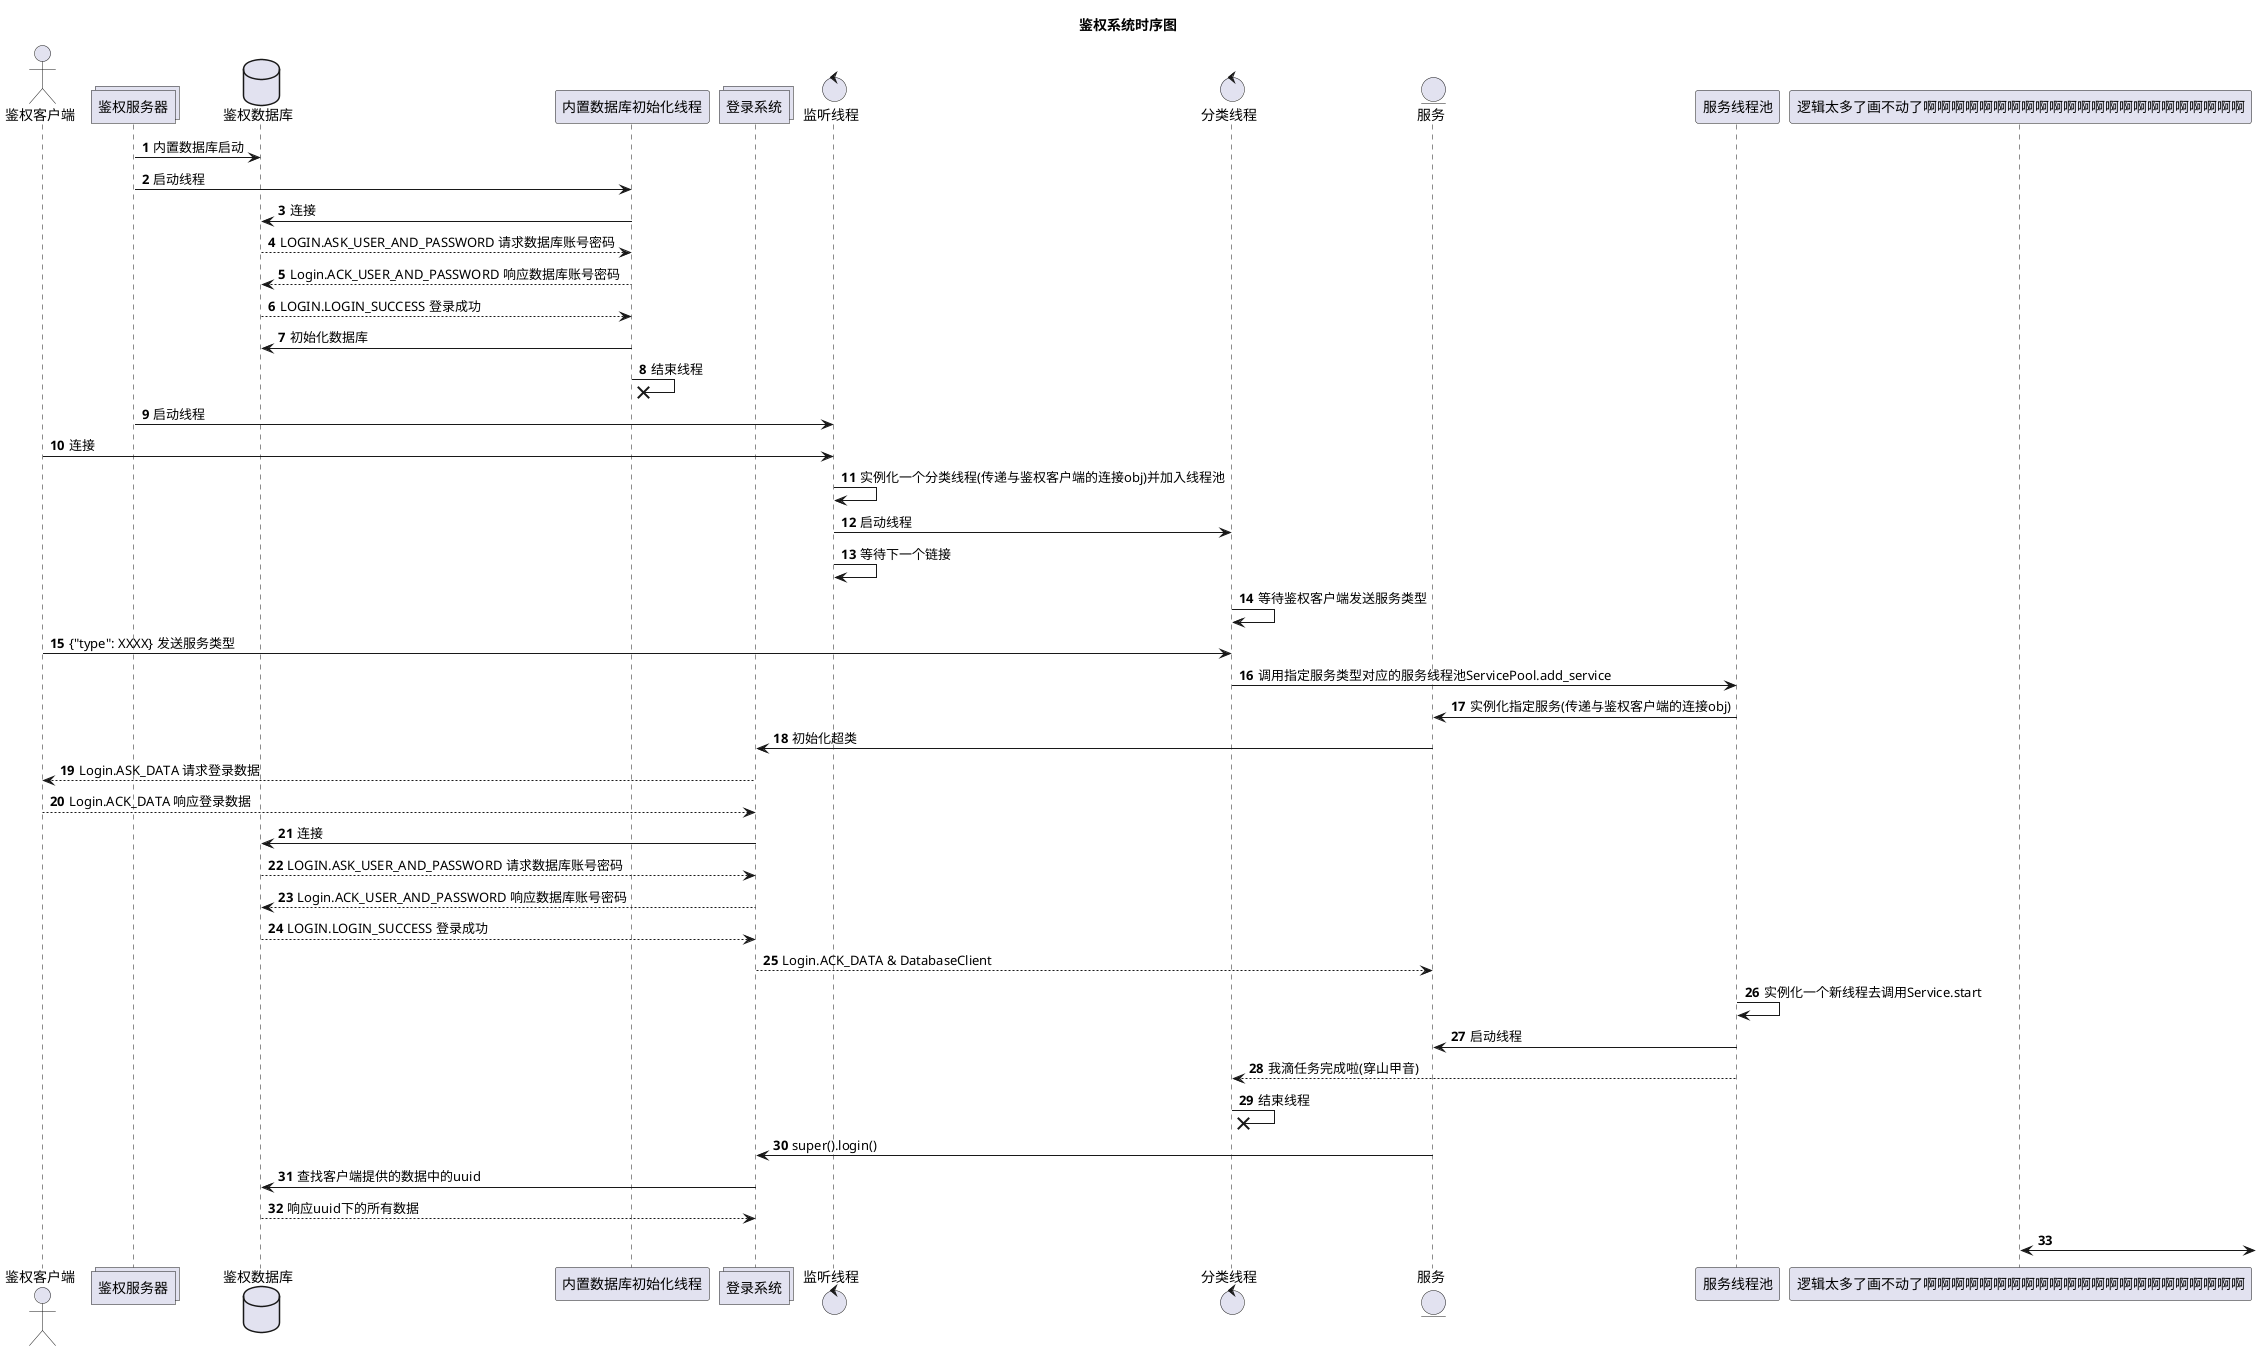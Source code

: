 @startuml
'https://plantuml.com/sequence-diagram

autonumber
title 鉴权系统时序图

'鉴权服务器初始化
actor 鉴权客户端
collections 鉴权服务器
database 鉴权数据库
鉴权服务器 -> 鉴权数据库: 内置数据库启动
鉴权服务器 -> 内置数据库初始化线程: 启动线程
内置数据库初始化线程 -> 鉴权数据库: 连接
鉴权数据库 --> 内置数据库初始化线程: LOGIN.ASK_USER_AND_PASSWORD 请求数据库账号密码
内置数据库初始化线程 --> 鉴权数据库: Login.ACK_USER_AND_PASSWORD 响应数据库账号密码
鉴权数据库 --> 内置数据库初始化线程: LOGIN.LOGIN_SUCCESS 登录成功
内置数据库初始化线程 -> 鉴权数据库: 初始化数据库
内置数据库初始化线程 -x 内置数据库初始化线程: 结束线程

collections 登录系统
control 监听线程
control 分类线程
鉴权服务器 -> 监听线程: 启动线程
'鉴权服务器初始化结束

鉴权客户端 -> 监听线程: 连接
监听线程 -> 监听线程: 实例化一个分类线程(传递与鉴权客户端的连接obj)并加入线程池
监听线程 -> 分类线程: 启动线程
监听线程 -> 监听线程: 等待下一个链接
分类线程 -> 分类线程: 等待鉴权客户端发送服务类型
鉴权客户端 -> 分类线程: {"type": XXXX} 发送服务类型
entity 服务
分类线程 -> 服务线程池: 调用指定服务类型对应的服务线程池ServicePool.add_service
服务线程池 -> 服务: 实例化指定服务(传递与鉴权客户端的连接obj)
服务 -> 登录系统: 初始化超类
登录系统 --> 鉴权客户端: Login.ASK_DATA 请求登录数据
鉴权客户端 --> 登录系统: Login.ACK_DATA 响应登录数据
登录系统 -> 鉴权数据库: 连接
鉴权数据库 --> 登录系统: LOGIN.ASK_USER_AND_PASSWORD 请求数据库账号密码
登录系统 --> 鉴权数据库: Login.ACK_USER_AND_PASSWORD 响应数据库账号密码
鉴权数据库 --> 登录系统: LOGIN.LOGIN_SUCCESS 登录成功
登录系统 --> 服务: Login.ACK_DATA & DatabaseClient
服务线程池 -> 服务线程池: 实例化一个新线程去调用Service.start
服务线程池 -> 服务: 启动线程
服务线程池 --> 分类线程: 我滴任务完成啦(穿山甲音)
分类线程 -x 分类线程: 结束线程
服务 -> 登录系统: super().login()
登录系统 -> 鉴权数据库: 查找客户端提供的数据中的uuid
鉴权数据库 --> 登录系统: 响应uuid下的所有数据

逻辑太多了画不动了啊啊啊啊啊啊啊啊啊啊啊啊啊啊啊啊啊啊啊啊啊啊啊 <->
'自己被自己的代码绕晕.jpg

@enduml
